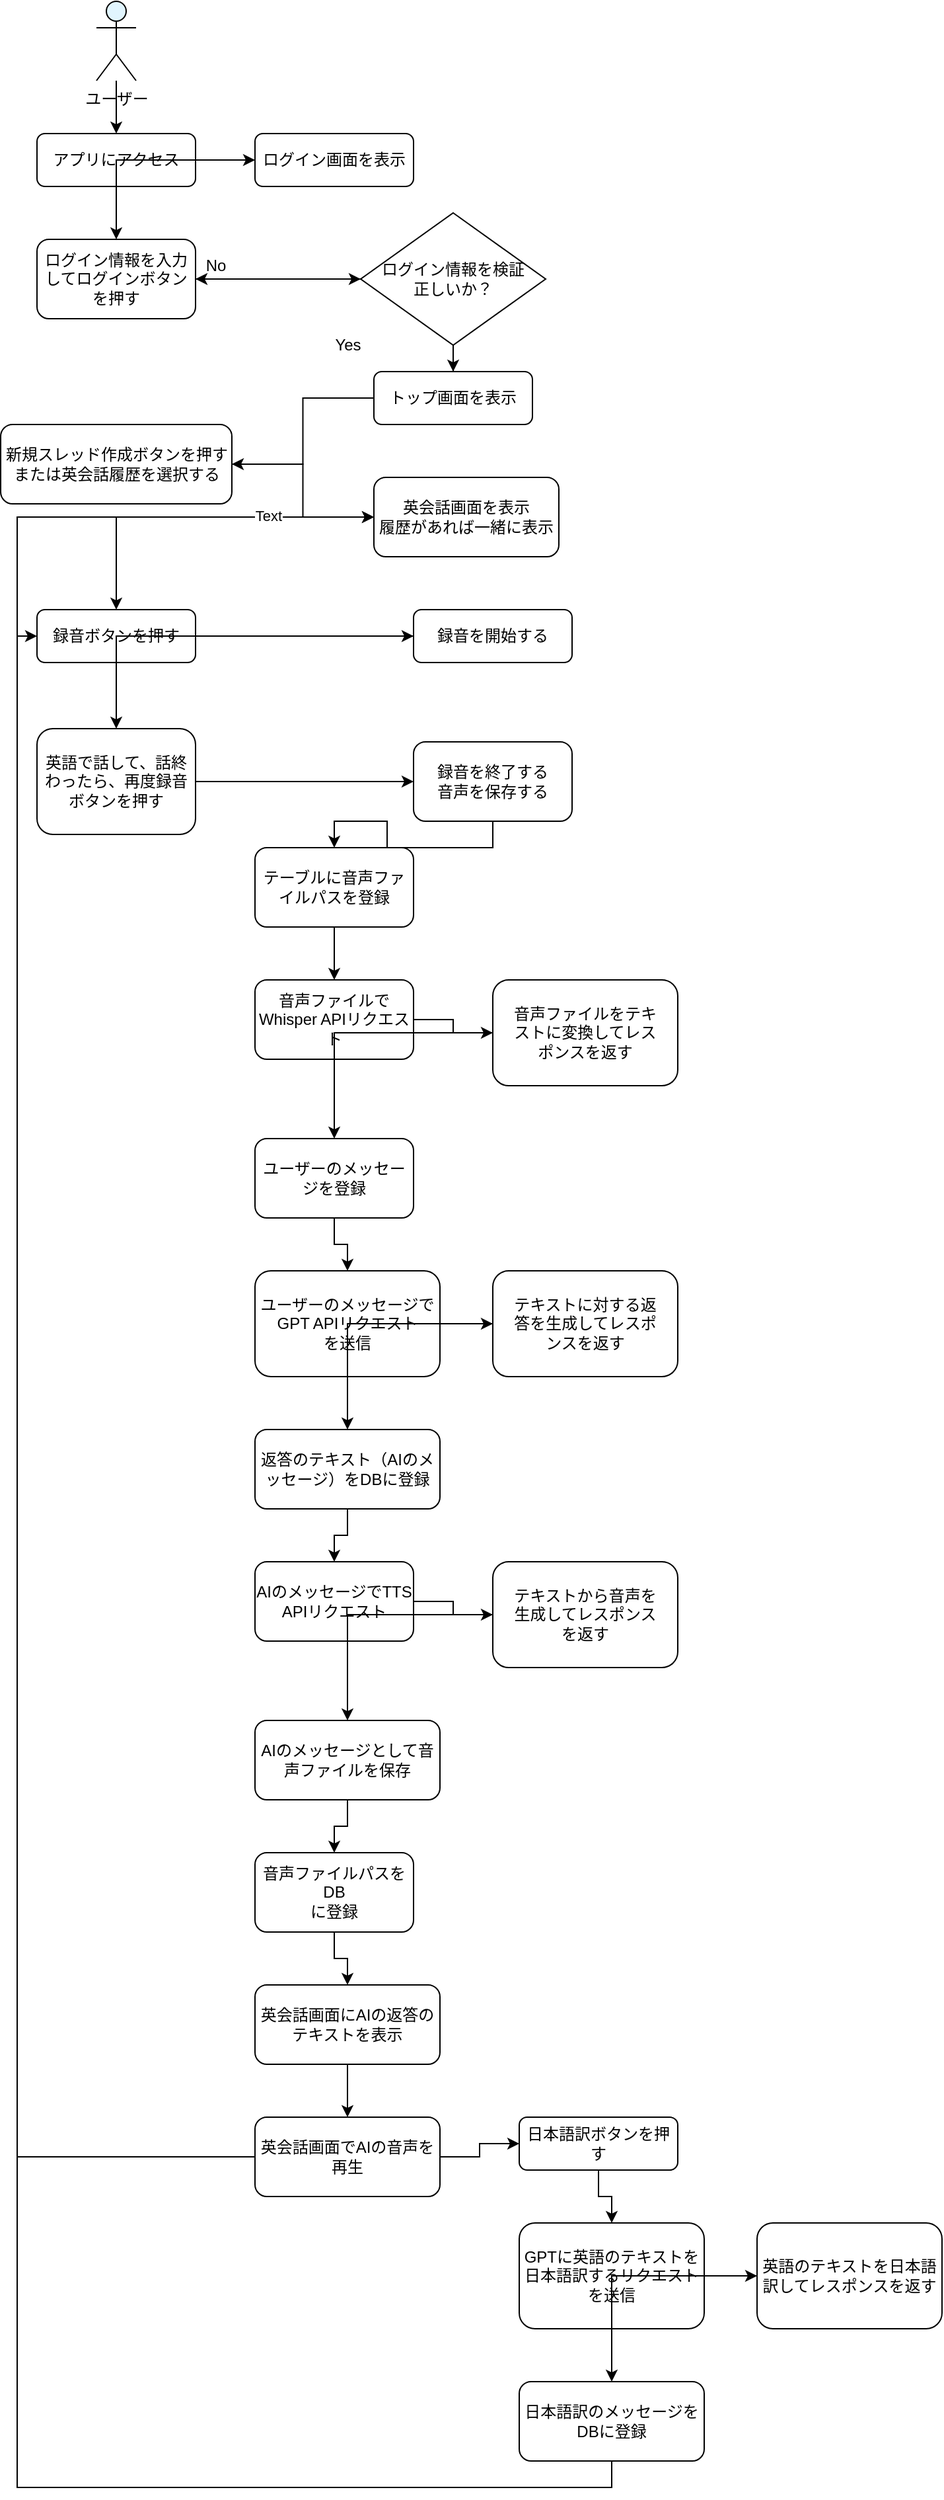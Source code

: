 <mxfile>
    <diagram name="AI英会話アプリフロー" id="flow-diagram">
        <mxGraphModel dx="1100" dy="321" grid="1" gridSize="10" guides="1" tooltips="1" connect="1" arrows="1" fold="1" page="1" pageScale="1" pageWidth="1654" pageHeight="2336" math="0" shadow="0">
            <root>
                <mxCell id="0"/>
                <mxCell id="1" parent="0"/>
                <mxCell id="user" value="ユーザー" style="shape=umlActor;verticalLabelPosition=bottom;verticalAlign=top;html=1;outlineConnect=0;fillColor=#e1f5fe;" parent="1" vertex="1">
                    <mxGeometry x="80" y="40" width="30" height="60" as="geometry"/>
                </mxCell>
                <mxCell id="access" value="アプリにアクセス" style="rounded=1;whiteSpace=wrap;html=1;" parent="1" vertex="1">
                    <mxGeometry x="35" y="140" width="120" height="40" as="geometry"/>
                </mxCell>
                <mxCell id="login_screen" value="ログイン画面を表示" style="rounded=1;whiteSpace=wrap;html=1;" parent="1" vertex="1">
                    <mxGeometry x="200" y="140" width="120" height="40" as="geometry"/>
                </mxCell>
                <mxCell id="login_input" value="ログイン情報を入力&lt;br&gt;してログインボタンを押す" style="rounded=1;whiteSpace=wrap;html=1;" parent="1" vertex="1">
                    <mxGeometry x="35" y="220" width="120" height="60" as="geometry"/>
                </mxCell>
                <mxCell id="login_verify" value="ログイン情報を検証&lt;br&gt;正しいか？" style="rhombus;whiteSpace=wrap;html=1;" parent="1" vertex="1">
                    <mxGeometry x="280" y="200" width="140" height="100" as="geometry"/>
                </mxCell>
                <mxCell id="menu" value="トップ画面を表示" style="rounded=1;whiteSpace=wrap;html=1;" parent="1" vertex="1">
                    <mxGeometry x="290" y="320" width="120" height="40" as="geometry"/>
                </mxCell>
                <mxCell id="start_conversation" value="新規スレッド作成ボタンを押す&lt;br&gt;または英会話履歴を選択する" style="rounded=1;whiteSpace=wrap;html=1;" parent="1" vertex="1">
                    <mxGeometry x="7.5" y="360" width="175" height="60" as="geometry"/>
                </mxCell>
                <mxCell id="conversation_screen" value="英会話画面を表示&lt;br&gt;履歴があれば一緒に表示" style="rounded=1;whiteSpace=wrap;html=1;" parent="1" vertex="1">
                    <mxGeometry x="290" y="400" width="140" height="60" as="geometry"/>
                </mxCell>
                <mxCell id="record_button" value="録音ボタンを押す" style="rounded=1;whiteSpace=wrap;html=1;" parent="1" vertex="1">
                    <mxGeometry x="35" y="500" width="120" height="40" as="geometry"/>
                </mxCell>
                <mxCell id="start_record" value="録音を開始する" style="rounded=1;whiteSpace=wrap;html=1;" parent="1" vertex="1">
                    <mxGeometry x="320" y="500" width="120" height="40" as="geometry"/>
                </mxCell>
                <mxCell id="speak" value="英語で話して、話終&lt;br&gt;わったら、再度録音&lt;br&gt;ボタンを押す" style="rounded=1;whiteSpace=wrap;html=1;" parent="1" vertex="1">
                    <mxGeometry x="35" y="590" width="120" height="80" as="geometry"/>
                </mxCell>
                <mxCell id="end_record" value="録音を終了する&lt;br&gt;音声を保存する" style="rounded=1;whiteSpace=wrap;html=1;" parent="1" vertex="1">
                    <mxGeometry x="320" y="600" width="120" height="60" as="geometry"/>
                </mxCell>
                <mxCell id="save_audio_path" value="テーブルに音声ファ&lt;br&gt;イルパスを登録" style="rounded=1;whiteSpace=wrap;html=1;" parent="1" vertex="1">
                    <mxGeometry x="200" y="680" width="120" height="60" as="geometry"/>
                </mxCell>
                <mxCell id="whisper_api" value="音声ファイルで&lt;br&gt;Whisper APIリクエスト" style="rounded=1;whiteSpace=wrap;html=1;" parent="1" vertex="1">
                    <mxGeometry x="200" y="780" width="120" height="60" as="geometry"/>
                </mxCell>
                <mxCell id="speech_to_text" value="音声ファイルをテキ&lt;br&gt;ストに変換してレス&lt;br&gt;ポンスを返す" style="rounded=1;whiteSpace=wrap;html=1;" parent="1" vertex="1">
                    <mxGeometry x="380" y="780" width="140" height="80" as="geometry"/>
                </mxCell>
                <mxCell id="save_user_message" value="ユーザーのメッセー&lt;br&gt;ジを登録" style="rounded=1;whiteSpace=wrap;html=1;" parent="1" vertex="1">
                    <mxGeometry x="200" y="900" width="120" height="60" as="geometry"/>
                </mxCell>
                <mxCell id="gpt_api" value="ユーザーのメッセージで&lt;br&gt;GPT APIリクエスト&lt;br&gt;を送信" style="rounded=1;whiteSpace=wrap;html=1;" parent="1" vertex="1">
                    <mxGeometry x="200" y="1000" width="140" height="80" as="geometry"/>
                </mxCell>
                <mxCell id="ai_response" value="テキストに対する返&lt;br&gt;答を生成してレスポ&lt;br&gt;ンスを返す" style="rounded=1;whiteSpace=wrap;html=1;" parent="1" vertex="1">
                    <mxGeometry x="380" y="1000" width="140" height="80" as="geometry"/>
                </mxCell>
                <mxCell id="save_ai_message" value="返答のテキスト（AIのメ&lt;br&gt;ッセージ）をDBに登録" style="rounded=1;whiteSpace=wrap;html=1;" parent="1" vertex="1">
                    <mxGeometry x="200" y="1120" width="140" height="60" as="geometry"/>
                </mxCell>
                <mxCell id="tts_api" value="AIのメッセージでTTS&lt;br&gt;APIリクエスト" style="rounded=1;whiteSpace=wrap;html=1;" parent="1" vertex="1">
                    <mxGeometry x="200" y="1220" width="120" height="60" as="geometry"/>
                </mxCell>
                <mxCell id="text_to_speech" value="テキストから音声を&lt;br&gt;生成してレスポンス&lt;br&gt;を返す" style="rounded=1;whiteSpace=wrap;html=1;" parent="1" vertex="1">
                    <mxGeometry x="380" y="1220" width="140" height="80" as="geometry"/>
                </mxCell>
                <mxCell id="save_ai_audio" value="AIのメッセージとして音&lt;br&gt;声ファイルを保存" style="rounded=1;whiteSpace=wrap;html=1;" parent="1" vertex="1">
                    <mxGeometry x="200" y="1340" width="140" height="60" as="geometry"/>
                </mxCell>
                <mxCell id="save_ai_audio_path" value="音声ファイルパスをDB&lt;br&gt;に登録" style="rounded=1;whiteSpace=wrap;html=1;" parent="1" vertex="1">
                    <mxGeometry x="200" y="1440" width="120" height="60" as="geometry"/>
                </mxCell>
                <mxCell id="display_ai_text" value="英会話画面にAIの返答の&lt;br&gt;テキストを表示" style="rounded=1;whiteSpace=wrap;html=1;" parent="1" vertex="1">
                    <mxGeometry x="200" y="1540" width="140" height="60" as="geometry"/>
                </mxCell>
                <mxCell id="play_ai_audio" value="英会話画面でAIの音声を&lt;br&gt;再生" style="rounded=1;whiteSpace=wrap;html=1;" parent="1" vertex="1">
                    <mxGeometry x="200" y="1640" width="140" height="60" as="geometry"/>
                </mxCell>
                <mxCell id="translate_button" value="日本語訳ボタンを押す" style="rounded=1;whiteSpace=wrap;html=1;" parent="1" vertex="1">
                    <mxGeometry x="400" y="1640" width="120" height="40" as="geometry"/>
                </mxCell>
                <mxCell id="translate_request" value="GPTに英語のテキストを&lt;br&gt;日本語訳するリクエスト&lt;br&gt;を送信" style="rounded=1;whiteSpace=wrap;html=1;" parent="1" vertex="1">
                    <mxGeometry x="400" y="1720" width="140" height="80" as="geometry"/>
                </mxCell>
                <mxCell id="translate_response" value="英語のテキストを日本語&lt;br&gt;訳してレスポンスを返す" style="rounded=1;whiteSpace=wrap;html=1;" parent="1" vertex="1">
                    <mxGeometry x="580" y="1720" width="140" height="80" as="geometry"/>
                </mxCell>
                <mxCell id="save_translation" value="日本語訳のメッセージを&lt;br&gt;DBに登録" style="rounded=1;whiteSpace=wrap;html=1;" parent="1" vertex="1">
                    <mxGeometry x="400" y="1840" width="140" height="60" as="geometry"/>
                </mxCell>
                <mxCell id="arrow1" style="edgeStyle=orthogonalEdgeStyle;rounded=0;orthogonalLoop=1;jettySize=auto;html=1;" parent="1" source="user" target="access" edge="1">
                    <mxGeometry relative="1" as="geometry"/>
                </mxCell>
                <mxCell id="arrow2" style="edgeStyle=orthogonalEdgeStyle;rounded=0;orthogonalLoop=1;jettySize=auto;html=1;" parent="1" source="access" target="login_screen" edge="1">
                    <mxGeometry relative="1" as="geometry"/>
                </mxCell>
                <mxCell id="arrow3" style="edgeStyle=orthogonalEdgeStyle;rounded=0;orthogonalLoop=1;jettySize=auto;html=1;" parent="1" source="login_screen" target="login_input" edge="1">
                    <mxGeometry relative="1" as="geometry"/>
                </mxCell>
                <mxCell id="arrow4" style="edgeStyle=orthogonalEdgeStyle;rounded=0;orthogonalLoop=1;jettySize=auto;html=1;" parent="1" source="login_input" target="login_verify" edge="1">
                    <mxGeometry relative="1" as="geometry"/>
                </mxCell>
                <mxCell id="arrow5" style="edgeStyle=orthogonalEdgeStyle;rounded=0;orthogonalLoop=1;jettySize=auto;html=1;" parent="1" source="login_verify" target="login_input" edge="1">
                    <mxGeometry relative="1" as="geometry"/>
                </mxCell>
                <mxCell id="arrow6" style="edgeStyle=orthogonalEdgeStyle;rounded=0;orthogonalLoop=1;jettySize=auto;html=1;" parent="1" source="login_verify" target="menu" edge="1">
                    <mxGeometry relative="1" as="geometry"/>
                </mxCell>
                <mxCell id="arrow7" style="edgeStyle=orthogonalEdgeStyle;rounded=0;orthogonalLoop=1;jettySize=auto;html=1;" parent="1" source="menu" target="start_conversation" edge="1">
                    <mxGeometry relative="1" as="geometry"/>
                </mxCell>
                <mxCell id="arrow8" style="edgeStyle=orthogonalEdgeStyle;rounded=0;orthogonalLoop=1;jettySize=auto;html=1;" parent="1" source="start_conversation" target="conversation_screen" edge="1">
                    <mxGeometry relative="1" as="geometry"/>
                </mxCell>
                <mxCell id="arrow9" style="edgeStyle=orthogonalEdgeStyle;rounded=0;orthogonalLoop=1;jettySize=auto;html=1;" parent="1" source="conversation_screen" target="record_button" edge="1">
                    <mxGeometry relative="1" as="geometry"/>
                </mxCell>
                <mxCell id="arrow10" style="edgeStyle=orthogonalEdgeStyle;rounded=0;orthogonalLoop=1;jettySize=auto;html=1;" parent="1" source="record_button" target="start_record" edge="1">
                    <mxGeometry relative="1" as="geometry"/>
                </mxCell>
                <mxCell id="arrow11" style="edgeStyle=orthogonalEdgeStyle;rounded=0;orthogonalLoop=1;jettySize=auto;html=1;" parent="1" source="start_record" target="speak" edge="1">
                    <mxGeometry relative="1" as="geometry"/>
                </mxCell>
                <mxCell id="arrow12" style="edgeStyle=orthogonalEdgeStyle;rounded=0;orthogonalLoop=1;jettySize=auto;html=1;" parent="1" source="speak" target="end_record" edge="1">
                    <mxGeometry relative="1" as="geometry"/>
                </mxCell>
                <mxCell id="arrow13" style="edgeStyle=orthogonalEdgeStyle;rounded=0;orthogonalLoop=1;jettySize=auto;html=1;" parent="1" source="end_record" target="save_audio_path" edge="1">
                    <mxGeometry relative="1" as="geometry"/>
                </mxCell>
                <mxCell id="arrow14" style="edgeStyle=orthogonalEdgeStyle;rounded=0;orthogonalLoop=1;jettySize=auto;html=1;" parent="1" source="save_audio_path" target="whisper_api" edge="1">
                    <mxGeometry relative="1" as="geometry"/>
                </mxCell>
                <mxCell id="arrow15" style="edgeStyle=orthogonalEdgeStyle;rounded=0;orthogonalLoop=1;jettySize=auto;html=1;" parent="1" source="whisper_api" target="speech_to_text" edge="1">
                    <mxGeometry relative="1" as="geometry"/>
                </mxCell>
                <mxCell id="arrow16" style="edgeStyle=orthogonalEdgeStyle;rounded=0;orthogonalLoop=1;jettySize=auto;html=1;" parent="1" source="speech_to_text" target="save_user_message" edge="1">
                    <mxGeometry relative="1" as="geometry"/>
                </mxCell>
                <mxCell id="arrow17" style="edgeStyle=orthogonalEdgeStyle;rounded=0;orthogonalLoop=1;jettySize=auto;html=1;" parent="1" source="save_user_message" target="gpt_api" edge="1">
                    <mxGeometry relative="1" as="geometry"/>
                </mxCell>
                <mxCell id="arrow18" style="edgeStyle=orthogonalEdgeStyle;rounded=0;orthogonalLoop=1;jettySize=auto;html=1;" parent="1" source="gpt_api" target="ai_response" edge="1">
                    <mxGeometry relative="1" as="geometry"/>
                </mxCell>
                <mxCell id="arrow19" style="edgeStyle=orthogonalEdgeStyle;rounded=0;orthogonalLoop=1;jettySize=auto;html=1;" parent="1" source="ai_response" target="save_ai_message" edge="1">
                    <mxGeometry relative="1" as="geometry"/>
                </mxCell>
                <mxCell id="arrow20" style="edgeStyle=orthogonalEdgeStyle;rounded=0;orthogonalLoop=1;jettySize=auto;html=1;" parent="1" source="save_ai_message" target="tts_api" edge="1">
                    <mxGeometry relative="1" as="geometry"/>
                </mxCell>
                <mxCell id="arrow21" style="edgeStyle=orthogonalEdgeStyle;rounded=0;orthogonalLoop=1;jettySize=auto;html=1;" parent="1" source="tts_api" target="text_to_speech" edge="1">
                    <mxGeometry relative="1" as="geometry"/>
                </mxCell>
                <mxCell id="arrow22" style="edgeStyle=orthogonalEdgeStyle;rounded=0;orthogonalLoop=1;jettySize=auto;html=1;" parent="1" source="text_to_speech" target="save_ai_audio" edge="1">
                    <mxGeometry relative="1" as="geometry"/>
                </mxCell>
                <mxCell id="arrow23" style="edgeStyle=orthogonalEdgeStyle;rounded=0;orthogonalLoop=1;jettySize=auto;html=1;" parent="1" source="save_ai_audio" target="save_ai_audio_path" edge="1">
                    <mxGeometry relative="1" as="geometry"/>
                </mxCell>
                <mxCell id="arrow24" style="edgeStyle=orthogonalEdgeStyle;rounded=0;orthogonalLoop=1;jettySize=auto;html=1;" parent="1" source="save_ai_audio_path" target="display_ai_text" edge="1">
                    <mxGeometry relative="1" as="geometry"/>
                </mxCell>
                <mxCell id="arrow25" style="edgeStyle=orthogonalEdgeStyle;rounded=0;orthogonalLoop=1;jettySize=auto;html=1;" parent="1" source="display_ai_text" target="play_ai_audio" edge="1">
                    <mxGeometry relative="1" as="geometry"/>
                </mxCell>
                <mxCell id="arrow26" style="edgeStyle=orthogonalEdgeStyle;rounded=0;orthogonalLoop=1;jettySize=auto;html=1;" parent="1" source="play_ai_audio" target="translate_button" edge="1">
                    <mxGeometry relative="1" as="geometry"/>
                </mxCell>
                <mxCell id="arrow27" style="edgeStyle=orthogonalEdgeStyle;rounded=0;orthogonalLoop=1;jettySize=auto;html=1;" parent="1" source="translate_button" target="translate_request" edge="1">
                    <mxGeometry relative="1" as="geometry"/>
                </mxCell>
                <mxCell id="arrow28" style="edgeStyle=orthogonalEdgeStyle;rounded=0;orthogonalLoop=1;jettySize=auto;html=1;" parent="1" source="translate_request" target="translate_response" edge="1">
                    <mxGeometry relative="1" as="geometry"/>
                </mxCell>
                <mxCell id="arrow29" style="edgeStyle=orthogonalEdgeStyle;rounded=0;orthogonalLoop=1;jettySize=auto;html=1;" parent="1" source="translate_response" target="save_translation" edge="1">
                    <mxGeometry relative="1" as="geometry"/>
                </mxCell>
                <mxCell id="arrow30" style="edgeStyle=orthogonalEdgeStyle;rounded=0;orthogonalLoop=1;jettySize=auto;html=1;" parent="1" source="save_translation" target="conversation_screen" edge="1">
                    <mxGeometry relative="1" as="geometry">
                        <Array as="points">
                            <mxPoint x="470" y="1920"/>
                            <mxPoint x="20" y="1920"/>
                            <mxPoint x="20" y="430"/>
                            <mxPoint x="270" y="430"/>
                        </Array>
                    </mxGeometry>
                </mxCell>
                <mxCell id="2" value="Text" style="edgeLabel;html=1;align=center;verticalAlign=middle;resizable=0;points=[];" parent="arrow30" vertex="1" connectable="0">
                    <mxGeometry x="0.928" y="1" relative="1" as="geometry">
                        <mxPoint as="offset"/>
                    </mxGeometry>
                </mxCell>
                <mxCell id="arrow31" style="edgeStyle=orthogonalEdgeStyle;rounded=0;orthogonalLoop=1;jettySize=auto;html=1;" parent="1" source="play_ai_audio" target="record_button" edge="1">
                    <mxGeometry relative="1" as="geometry">
                        <Array as="points">
                            <mxPoint x="20" y="1670"/>
                            <mxPoint x="20" y="520"/>
                            <mxPoint x="95" y="520"/>
                        </Array>
                    </mxGeometry>
                </mxCell>
                <mxCell id="no_label" value="No" style="text;html=1;align=center;verticalAlign=middle;resizable=0;points=[];autosize=1;" parent="1" vertex="1">
                    <mxGeometry x="155" y="230" width="30" height="20" as="geometry"/>
                </mxCell>
                <mxCell id="yes_label" value="Yes" style="text;html=1;align=center;verticalAlign=middle;resizable=0;points=[];autosize=1;" parent="1" vertex="1">
                    <mxGeometry x="255" y="290" width="30" height="20" as="geometry"/>
                </mxCell>
            </root>
        </mxGraphModel>
    </diagram>
</mxfile>